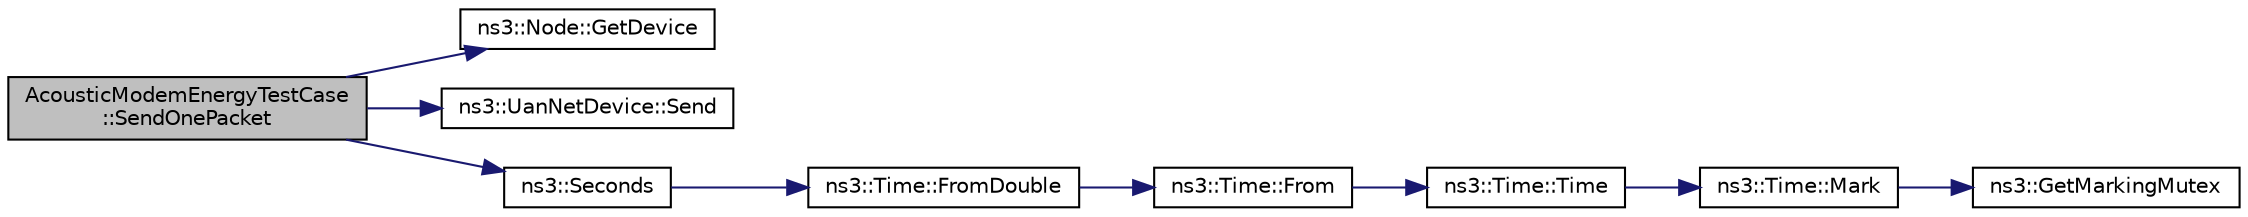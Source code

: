 digraph "AcousticModemEnergyTestCase::SendOnePacket"
{
  edge [fontname="Helvetica",fontsize="10",labelfontname="Helvetica",labelfontsize="10"];
  node [fontname="Helvetica",fontsize="10",shape=record];
  rankdir="LR";
  Node1 [label="AcousticModemEnergyTestCase\l::SendOnePacket",height=0.2,width=0.4,color="black", fillcolor="grey75", style="filled", fontcolor="black"];
  Node1 -> Node2 [color="midnightblue",fontsize="10",style="solid"];
  Node2 [label="ns3::Node::GetDevice",height=0.2,width=0.4,color="black", fillcolor="white", style="filled",URL="$dd/ded/classns3_1_1Node.html#a5918dfd24ef632efc9a83a5f6561c76e",tooltip="Retrieve the index-th NetDevice associated to this node. "];
  Node1 -> Node3 [color="midnightblue",fontsize="10",style="solid"];
  Node3 [label="ns3::UanNetDevice::Send",height=0.2,width=0.4,color="black", fillcolor="white", style="filled",URL="$d3/d57/classns3_1_1UanNetDevice.html#aca7865bf58e980106b68a177d41d346b"];
  Node1 -> Node4 [color="midnightblue",fontsize="10",style="solid"];
  Node4 [label="ns3::Seconds",height=0.2,width=0.4,color="black", fillcolor="white", style="filled",URL="$d1/dec/group__timecivil.html#ga33c34b816f8ff6628e33d5c8e9713b9e"];
  Node4 -> Node5 [color="midnightblue",fontsize="10",style="solid"];
  Node5 [label="ns3::Time::FromDouble",height=0.2,width=0.4,color="black", fillcolor="white", style="filled",URL="$dc/d04/classns3_1_1Time.html#a60e845f4a74e62495b86356afe604cb4"];
  Node5 -> Node6 [color="midnightblue",fontsize="10",style="solid"];
  Node6 [label="ns3::Time::From",height=0.2,width=0.4,color="black", fillcolor="white", style="filled",URL="$dc/d04/classns3_1_1Time.html#a34e4acc13d0e08cc8cb9cd3b838b9baf"];
  Node6 -> Node7 [color="midnightblue",fontsize="10",style="solid"];
  Node7 [label="ns3::Time::Time",height=0.2,width=0.4,color="black", fillcolor="white", style="filled",URL="$dc/d04/classns3_1_1Time.html#a8a39dc1b8cbbd7fe6d940e492d1b925e"];
  Node7 -> Node8 [color="midnightblue",fontsize="10",style="solid"];
  Node8 [label="ns3::Time::Mark",height=0.2,width=0.4,color="black", fillcolor="white", style="filled",URL="$dc/d04/classns3_1_1Time.html#aa7eef2a1119c1c4855d99f1e83d44c54"];
  Node8 -> Node9 [color="midnightblue",fontsize="10",style="solid"];
  Node9 [label="ns3::GetMarkingMutex",height=0.2,width=0.4,color="black", fillcolor="white", style="filled",URL="$d7/d2e/namespacens3.html#ac4356aa982bd2ddb0f7ebbf94539919d"];
}
